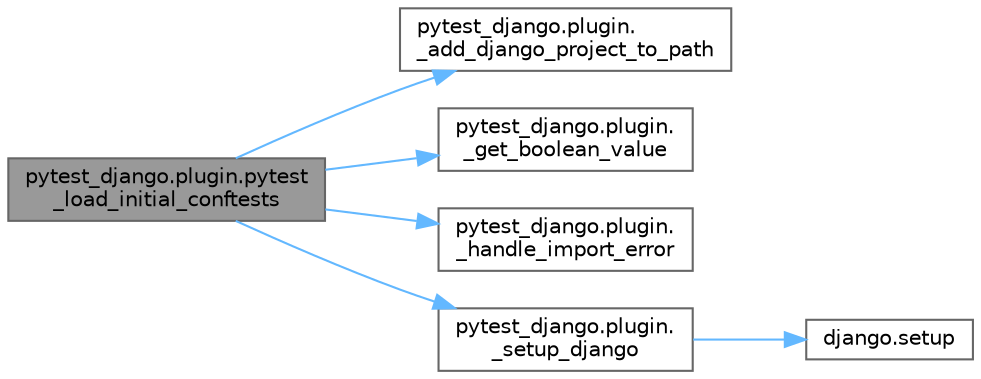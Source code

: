 digraph "pytest_django.plugin.pytest_load_initial_conftests"
{
 // LATEX_PDF_SIZE
  bgcolor="transparent";
  edge [fontname=Helvetica,fontsize=10,labelfontname=Helvetica,labelfontsize=10];
  node [fontname=Helvetica,fontsize=10,shape=box,height=0.2,width=0.4];
  rankdir="LR";
  Node1 [id="Node000001",label="pytest_django.plugin.pytest\l_load_initial_conftests",height=0.2,width=0.4,color="gray40", fillcolor="grey60", style="filled", fontcolor="black",tooltip=" "];
  Node1 -> Node2 [id="edge1_Node000001_Node000002",color="steelblue1",style="solid",tooltip=" "];
  Node2 [id="Node000002",label="pytest_django.plugin.\l_add_django_project_to_path",height=0.2,width=0.4,color="grey40", fillcolor="white", style="filled",URL="$namespacepytest__django_1_1plugin.html#a3e9449f0ebc0af5447550b269352d202",tooltip=" "];
  Node1 -> Node3 [id="edge2_Node000001_Node000003",color="steelblue1",style="solid",tooltip=" "];
  Node3 [id="Node000003",label="pytest_django.plugin.\l_get_boolean_value",height=0.2,width=0.4,color="grey40", fillcolor="white", style="filled",URL="$namespacepytest__django_1_1plugin.html#a22978dc33478e7d773ee0c002b508f4c",tooltip=" "];
  Node1 -> Node4 [id="edge3_Node000001_Node000004",color="steelblue1",style="solid",tooltip=" "];
  Node4 [id="Node000004",label="pytest_django.plugin.\l_handle_import_error",height=0.2,width=0.4,color="grey40", fillcolor="white", style="filled",URL="$namespacepytest__django_1_1plugin.html#ae373f6ecc7f36f58668583bf02c6c565",tooltip=" "];
  Node1 -> Node5 [id="edge4_Node000001_Node000005",color="steelblue1",style="solid",tooltip=" "];
  Node5 [id="Node000005",label="pytest_django.plugin.\l_setup_django",height=0.2,width=0.4,color="grey40", fillcolor="white", style="filled",URL="$namespacepytest__django_1_1plugin.html#a1377a20fc4c1606570d33f0aa87abbdd",tooltip=" "];
  Node5 -> Node6 [id="edge5_Node000005_Node000006",color="steelblue1",style="solid",tooltip=" "];
  Node6 [id="Node000006",label="django.setup",height=0.2,width=0.4,color="grey40", fillcolor="white", style="filled",URL="$namespacedjango.html#a7d68d9e7008c7941fcf4494e77cb3296",tooltip=" "];
}
